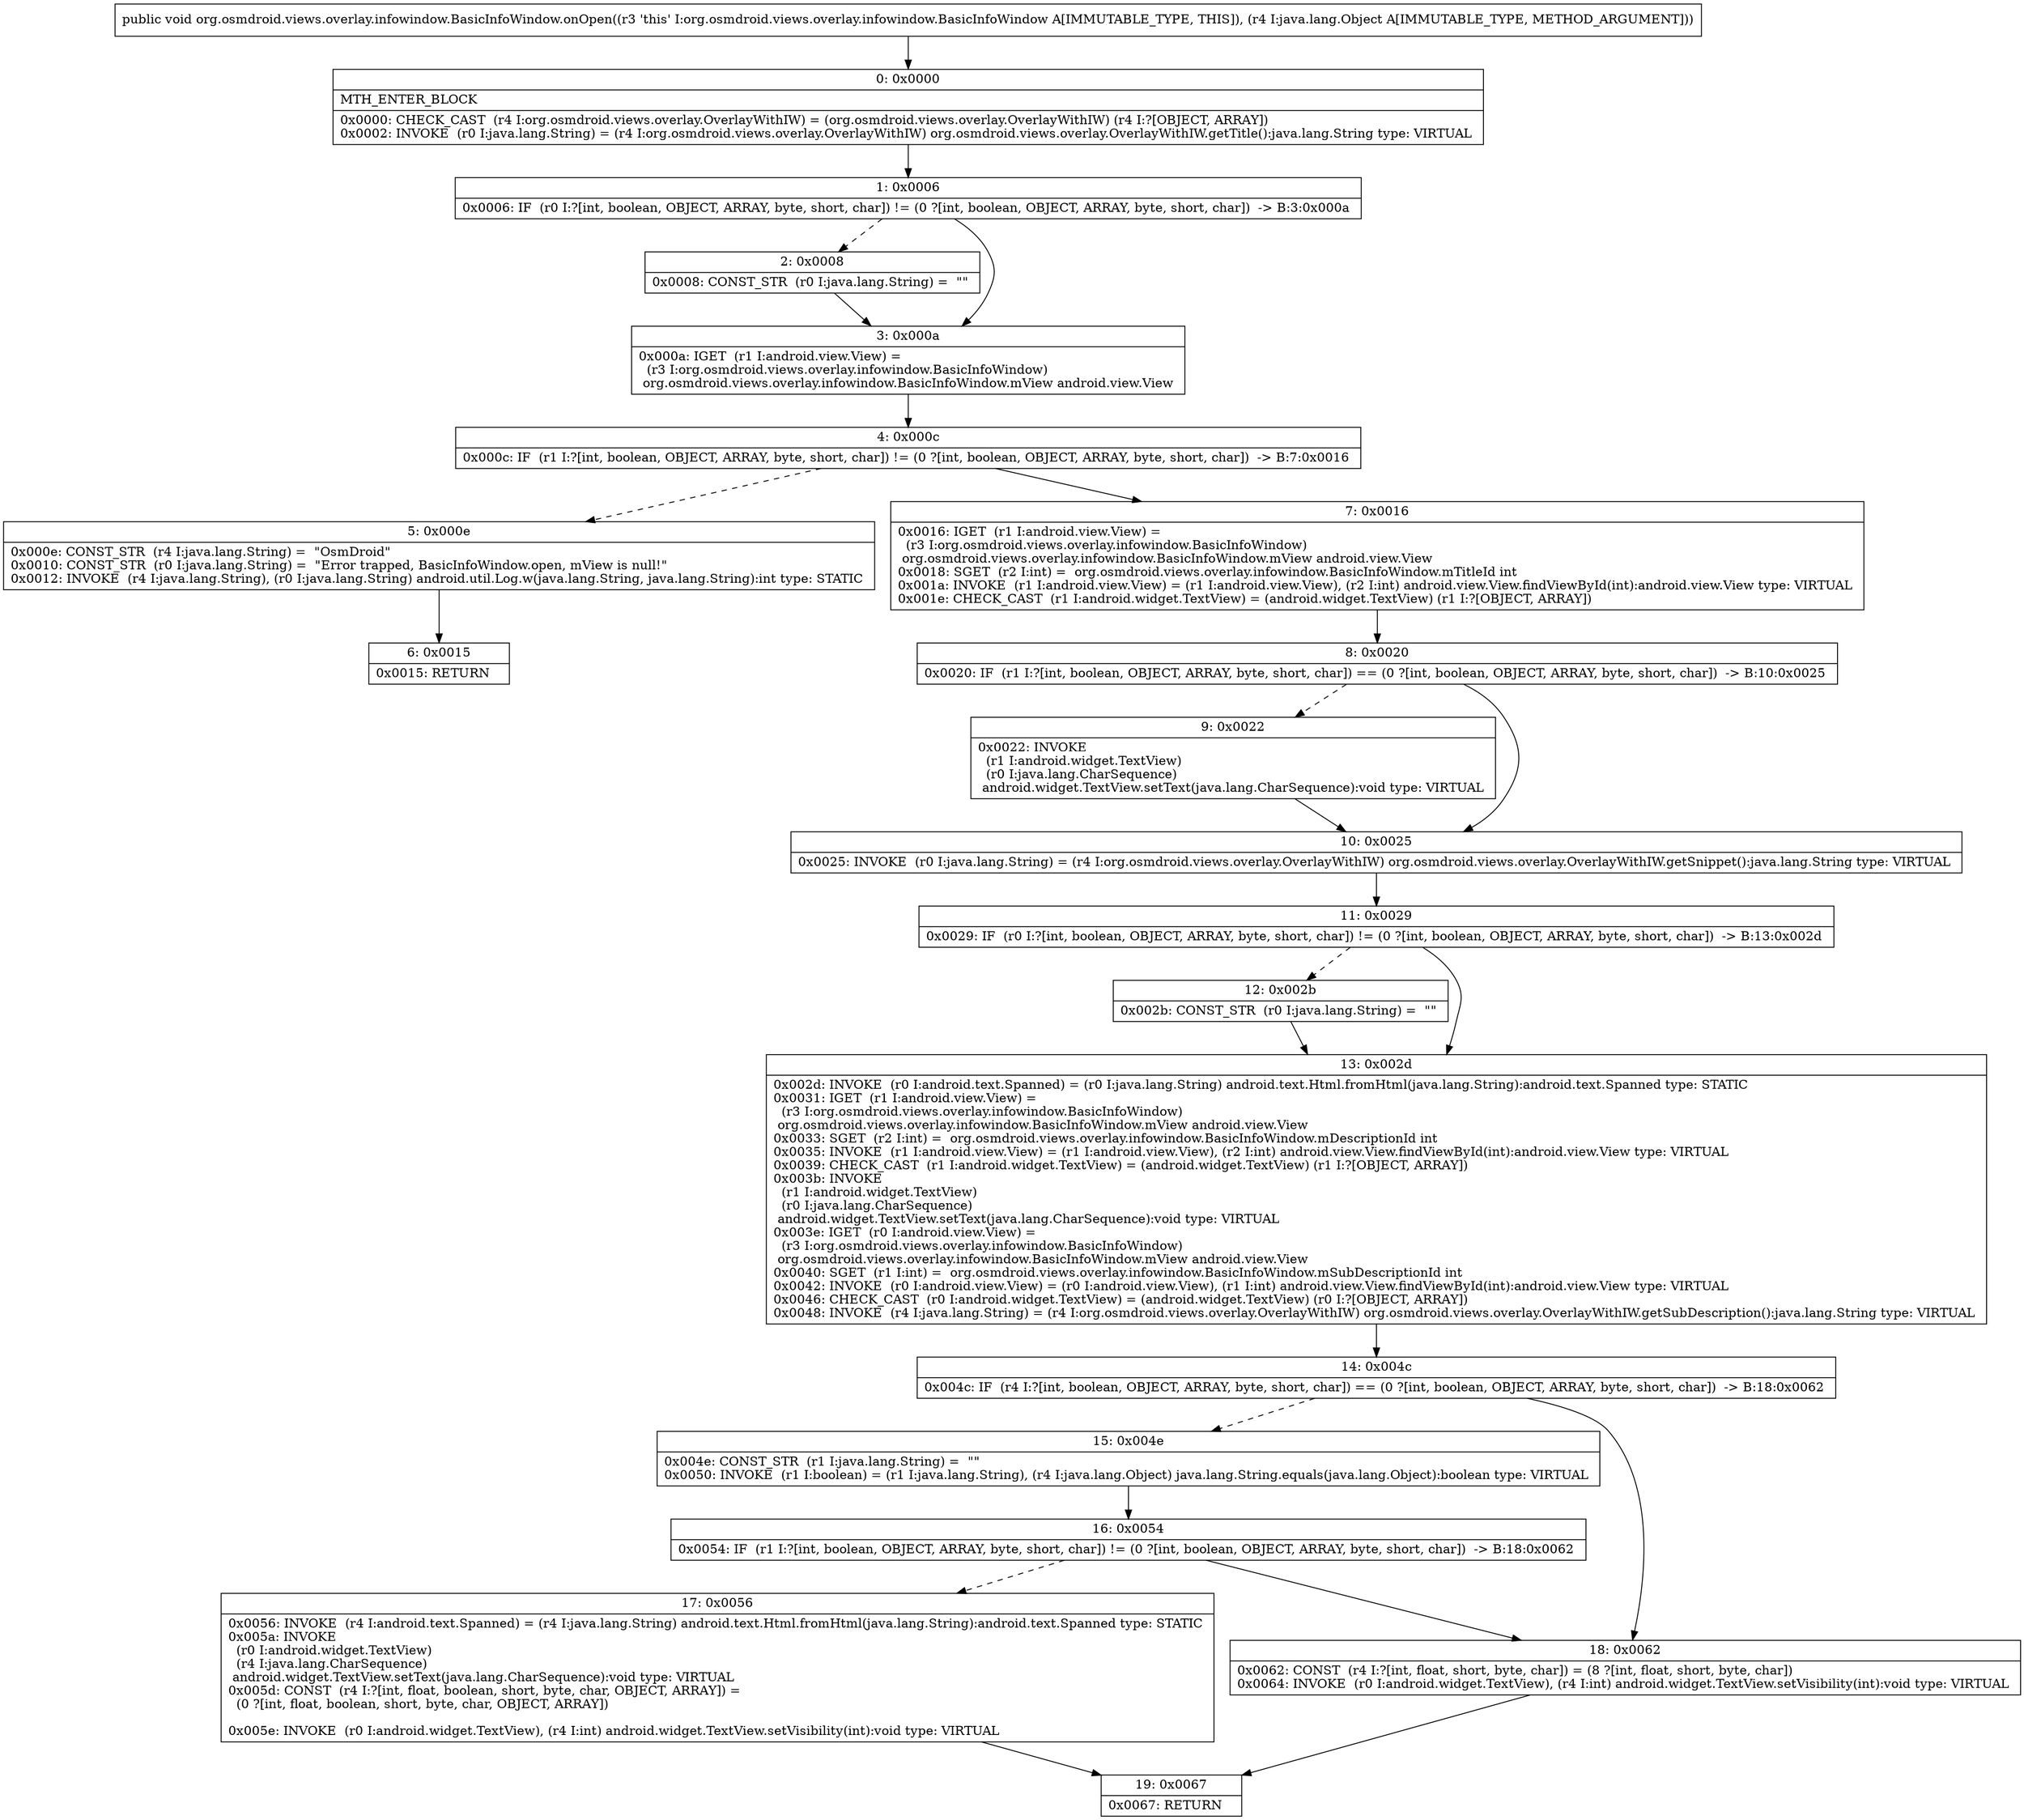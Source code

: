 digraph "CFG fororg.osmdroid.views.overlay.infowindow.BasicInfoWindow.onOpen(Ljava\/lang\/Object;)V" {
Node_0 [shape=record,label="{0\:\ 0x0000|MTH_ENTER_BLOCK\l|0x0000: CHECK_CAST  (r4 I:org.osmdroid.views.overlay.OverlayWithIW) = (org.osmdroid.views.overlay.OverlayWithIW) (r4 I:?[OBJECT, ARRAY]) \l0x0002: INVOKE  (r0 I:java.lang.String) = (r4 I:org.osmdroid.views.overlay.OverlayWithIW) org.osmdroid.views.overlay.OverlayWithIW.getTitle():java.lang.String type: VIRTUAL \l}"];
Node_1 [shape=record,label="{1\:\ 0x0006|0x0006: IF  (r0 I:?[int, boolean, OBJECT, ARRAY, byte, short, char]) != (0 ?[int, boolean, OBJECT, ARRAY, byte, short, char])  \-\> B:3:0x000a \l}"];
Node_2 [shape=record,label="{2\:\ 0x0008|0x0008: CONST_STR  (r0 I:java.lang.String) =  \"\" \l}"];
Node_3 [shape=record,label="{3\:\ 0x000a|0x000a: IGET  (r1 I:android.view.View) = \l  (r3 I:org.osmdroid.views.overlay.infowindow.BasicInfoWindow)\l org.osmdroid.views.overlay.infowindow.BasicInfoWindow.mView android.view.View \l}"];
Node_4 [shape=record,label="{4\:\ 0x000c|0x000c: IF  (r1 I:?[int, boolean, OBJECT, ARRAY, byte, short, char]) != (0 ?[int, boolean, OBJECT, ARRAY, byte, short, char])  \-\> B:7:0x0016 \l}"];
Node_5 [shape=record,label="{5\:\ 0x000e|0x000e: CONST_STR  (r4 I:java.lang.String) =  \"OsmDroid\" \l0x0010: CONST_STR  (r0 I:java.lang.String) =  \"Error trapped, BasicInfoWindow.open, mView is null!\" \l0x0012: INVOKE  (r4 I:java.lang.String), (r0 I:java.lang.String) android.util.Log.w(java.lang.String, java.lang.String):int type: STATIC \l}"];
Node_6 [shape=record,label="{6\:\ 0x0015|0x0015: RETURN   \l}"];
Node_7 [shape=record,label="{7\:\ 0x0016|0x0016: IGET  (r1 I:android.view.View) = \l  (r3 I:org.osmdroid.views.overlay.infowindow.BasicInfoWindow)\l org.osmdroid.views.overlay.infowindow.BasicInfoWindow.mView android.view.View \l0x0018: SGET  (r2 I:int) =  org.osmdroid.views.overlay.infowindow.BasicInfoWindow.mTitleId int \l0x001a: INVOKE  (r1 I:android.view.View) = (r1 I:android.view.View), (r2 I:int) android.view.View.findViewById(int):android.view.View type: VIRTUAL \l0x001e: CHECK_CAST  (r1 I:android.widget.TextView) = (android.widget.TextView) (r1 I:?[OBJECT, ARRAY]) \l}"];
Node_8 [shape=record,label="{8\:\ 0x0020|0x0020: IF  (r1 I:?[int, boolean, OBJECT, ARRAY, byte, short, char]) == (0 ?[int, boolean, OBJECT, ARRAY, byte, short, char])  \-\> B:10:0x0025 \l}"];
Node_9 [shape=record,label="{9\:\ 0x0022|0x0022: INVOKE  \l  (r1 I:android.widget.TextView)\l  (r0 I:java.lang.CharSequence)\l android.widget.TextView.setText(java.lang.CharSequence):void type: VIRTUAL \l}"];
Node_10 [shape=record,label="{10\:\ 0x0025|0x0025: INVOKE  (r0 I:java.lang.String) = (r4 I:org.osmdroid.views.overlay.OverlayWithIW) org.osmdroid.views.overlay.OverlayWithIW.getSnippet():java.lang.String type: VIRTUAL \l}"];
Node_11 [shape=record,label="{11\:\ 0x0029|0x0029: IF  (r0 I:?[int, boolean, OBJECT, ARRAY, byte, short, char]) != (0 ?[int, boolean, OBJECT, ARRAY, byte, short, char])  \-\> B:13:0x002d \l}"];
Node_12 [shape=record,label="{12\:\ 0x002b|0x002b: CONST_STR  (r0 I:java.lang.String) =  \"\" \l}"];
Node_13 [shape=record,label="{13\:\ 0x002d|0x002d: INVOKE  (r0 I:android.text.Spanned) = (r0 I:java.lang.String) android.text.Html.fromHtml(java.lang.String):android.text.Spanned type: STATIC \l0x0031: IGET  (r1 I:android.view.View) = \l  (r3 I:org.osmdroid.views.overlay.infowindow.BasicInfoWindow)\l org.osmdroid.views.overlay.infowindow.BasicInfoWindow.mView android.view.View \l0x0033: SGET  (r2 I:int) =  org.osmdroid.views.overlay.infowindow.BasicInfoWindow.mDescriptionId int \l0x0035: INVOKE  (r1 I:android.view.View) = (r1 I:android.view.View), (r2 I:int) android.view.View.findViewById(int):android.view.View type: VIRTUAL \l0x0039: CHECK_CAST  (r1 I:android.widget.TextView) = (android.widget.TextView) (r1 I:?[OBJECT, ARRAY]) \l0x003b: INVOKE  \l  (r1 I:android.widget.TextView)\l  (r0 I:java.lang.CharSequence)\l android.widget.TextView.setText(java.lang.CharSequence):void type: VIRTUAL \l0x003e: IGET  (r0 I:android.view.View) = \l  (r3 I:org.osmdroid.views.overlay.infowindow.BasicInfoWindow)\l org.osmdroid.views.overlay.infowindow.BasicInfoWindow.mView android.view.View \l0x0040: SGET  (r1 I:int) =  org.osmdroid.views.overlay.infowindow.BasicInfoWindow.mSubDescriptionId int \l0x0042: INVOKE  (r0 I:android.view.View) = (r0 I:android.view.View), (r1 I:int) android.view.View.findViewById(int):android.view.View type: VIRTUAL \l0x0046: CHECK_CAST  (r0 I:android.widget.TextView) = (android.widget.TextView) (r0 I:?[OBJECT, ARRAY]) \l0x0048: INVOKE  (r4 I:java.lang.String) = (r4 I:org.osmdroid.views.overlay.OverlayWithIW) org.osmdroid.views.overlay.OverlayWithIW.getSubDescription():java.lang.String type: VIRTUAL \l}"];
Node_14 [shape=record,label="{14\:\ 0x004c|0x004c: IF  (r4 I:?[int, boolean, OBJECT, ARRAY, byte, short, char]) == (0 ?[int, boolean, OBJECT, ARRAY, byte, short, char])  \-\> B:18:0x0062 \l}"];
Node_15 [shape=record,label="{15\:\ 0x004e|0x004e: CONST_STR  (r1 I:java.lang.String) =  \"\" \l0x0050: INVOKE  (r1 I:boolean) = (r1 I:java.lang.String), (r4 I:java.lang.Object) java.lang.String.equals(java.lang.Object):boolean type: VIRTUAL \l}"];
Node_16 [shape=record,label="{16\:\ 0x0054|0x0054: IF  (r1 I:?[int, boolean, OBJECT, ARRAY, byte, short, char]) != (0 ?[int, boolean, OBJECT, ARRAY, byte, short, char])  \-\> B:18:0x0062 \l}"];
Node_17 [shape=record,label="{17\:\ 0x0056|0x0056: INVOKE  (r4 I:android.text.Spanned) = (r4 I:java.lang.String) android.text.Html.fromHtml(java.lang.String):android.text.Spanned type: STATIC \l0x005a: INVOKE  \l  (r0 I:android.widget.TextView)\l  (r4 I:java.lang.CharSequence)\l android.widget.TextView.setText(java.lang.CharSequence):void type: VIRTUAL \l0x005d: CONST  (r4 I:?[int, float, boolean, short, byte, char, OBJECT, ARRAY]) = \l  (0 ?[int, float, boolean, short, byte, char, OBJECT, ARRAY])\l \l0x005e: INVOKE  (r0 I:android.widget.TextView), (r4 I:int) android.widget.TextView.setVisibility(int):void type: VIRTUAL \l}"];
Node_18 [shape=record,label="{18\:\ 0x0062|0x0062: CONST  (r4 I:?[int, float, short, byte, char]) = (8 ?[int, float, short, byte, char]) \l0x0064: INVOKE  (r0 I:android.widget.TextView), (r4 I:int) android.widget.TextView.setVisibility(int):void type: VIRTUAL \l}"];
Node_19 [shape=record,label="{19\:\ 0x0067|0x0067: RETURN   \l}"];
MethodNode[shape=record,label="{public void org.osmdroid.views.overlay.infowindow.BasicInfoWindow.onOpen((r3 'this' I:org.osmdroid.views.overlay.infowindow.BasicInfoWindow A[IMMUTABLE_TYPE, THIS]), (r4 I:java.lang.Object A[IMMUTABLE_TYPE, METHOD_ARGUMENT])) }"];
MethodNode -> Node_0;
Node_0 -> Node_1;
Node_1 -> Node_2[style=dashed];
Node_1 -> Node_3;
Node_2 -> Node_3;
Node_3 -> Node_4;
Node_4 -> Node_5[style=dashed];
Node_4 -> Node_7;
Node_5 -> Node_6;
Node_7 -> Node_8;
Node_8 -> Node_9[style=dashed];
Node_8 -> Node_10;
Node_9 -> Node_10;
Node_10 -> Node_11;
Node_11 -> Node_12[style=dashed];
Node_11 -> Node_13;
Node_12 -> Node_13;
Node_13 -> Node_14;
Node_14 -> Node_15[style=dashed];
Node_14 -> Node_18;
Node_15 -> Node_16;
Node_16 -> Node_17[style=dashed];
Node_16 -> Node_18;
Node_17 -> Node_19;
Node_18 -> Node_19;
}

